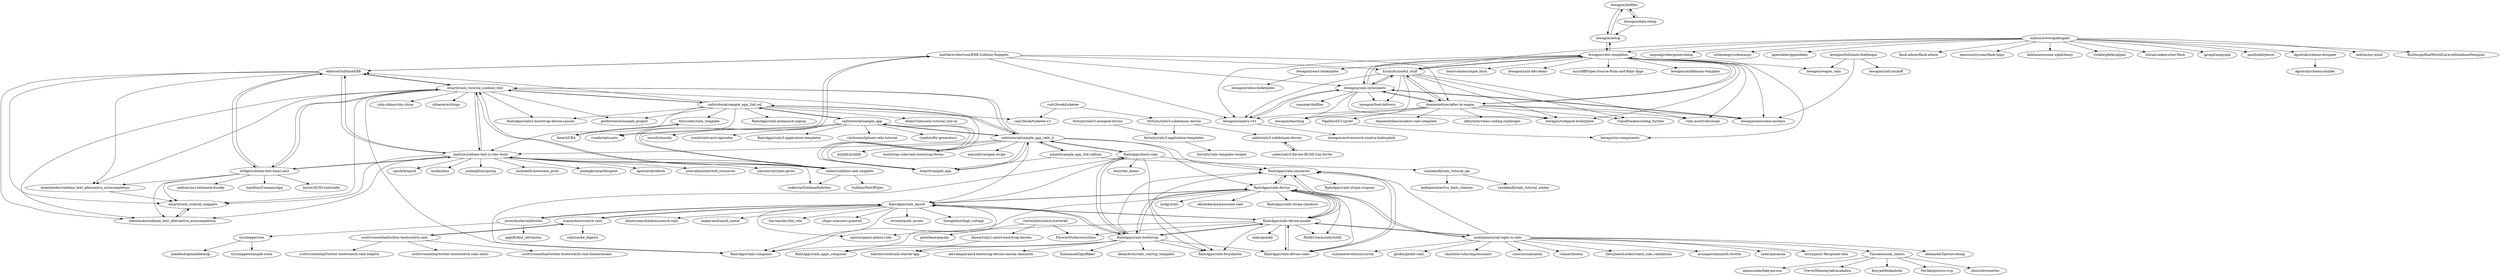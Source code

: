 digraph G {
"lewagon/dotfiles" -> "lewagon/setup"
"lewagon/dotfiles" -> "lewagon/data-setup"
"lewagon/setup" -> "lewagon/dotfiles"
"lewagon/setup" -> "lewagon/rails-templates"
"ondras/wwwsqldesigner" -> "ondras/my-mind" ["e"=1]
"ondras/wwwsqldesigner" -> "BioDesignRealWorld/LaravelDatabaseDesigner" ["e"=1]
"ondras/wwwsqldesigner" -> "miguelgrinberg/microblog" ["e"=1]
"ondras/wwwsqldesigner" -> "lewagon/rails-templates"
"ondras/wwwsqldesigner" -> "schemaspy/schemaspy" ["e"=1]
"ondras/wwwsqldesigner" -> "pgmodeler/pgmodeler" ["e"=1]
"ondras/wwwsqldesigner" -> "Agontuk/schema-designer"
"ondras/wwwsqldesigner" -> "flask-admin/flask-admin" ["e"=1]
"ondras/wwwsqldesigner" -> "maxcountryman/flask-login" ["e"=1]
"ondras/wwwsqldesigner" -> "dahlia/awesome-sqlalchemy" ["e"=1]
"ondras/wwwsqldesigner" -> "rickbergfalk/sqlpad" ["e"=1]
"ondras/wwwsqldesigner" -> "sloria/cookiecutter-flask" ["e"=1]
"ondras/wwwsqldesigner" -> "jgraph/mxgraph" ["e"=1]
"ondras/wwwsqldesigner" -> "Eschults/useful_stuff"
"ondras/wwwsqldesigner" -> "paulhodel/jexcel" ["e"=1]
"lewagon/data-setup" -> "lewagon/dotfiles"
"lewagon/data-setup" -> "lewagon/setup"
"railstutorial/sample_app" -> "railstutorial/sample_app_2nd_ed"
"railstutorial/sample_app" -> "railstutorial/sample_app_rails_4"
"railstutorial/sample_app" -> "mhartl/sample_app"
"railstutorial/sample_app" -> "ryanb/railscasts" ["e"=1]
"railstutorial/sample_app" -> "insoshi/insoshi" ["e"=1]
"railstutorial/sample_app" -> "ryanb/railscasts-episodes" ["e"=1]
"railstutorial/sample_app" -> "RailsApps/rails3-application-templates" ["e"=1]
"railstutorial/sample_app" -> "clarkware/iphone-rails-tutorial"
"railstutorial/sample_app" -> "ryanb/nifty-generators" ["e"=1]
"Timrael/social_shares" -> "adamcooke/fake-person"
"Timrael/social_shares" -> "TrevorHinesley/abracadabra" ["e"=1]
"Timrael/social_shares" -> "KosyanMedia/ereb"
"Timrael/social_shares" -> "Pavliko/postcss-svg" ["e"=1]
"Timrael/social_shares" -> "bborn/lewsnetter" ["e"=1]
"diowa/ruby2-rails4-bootstrap-heroku" -> "nileshtrivedi/rails-starter-app"
"railstutorial/sample_app_rails_4" -> "railstutorial/sample_app_2nd_ed"
"railstutorial/sample_app_rails_4" -> "railstutorial/sample_app"
"railstutorial/sample_app_rails_4" -> "mhartl/sample_app"
"railstutorial/sample_app_rails_4" -> "mhartl/sample_app_3rd_edition"
"railstutorial/sample_app_rails_4" -> "RailsApps/learn-rails"
"railstutorial/sample_app_rails_4" -> "mhartl/rails_tutorial_sublime_text"
"railstutorial/sample_app_rails_4" -> "RailsApps/rails-omniauth"
"railstutorial/sample_app_rails_4" -> "RailsApps/rails_layout"
"railstutorial/sample_app_rails_4" -> "maltize/sublime-text-2-ruby-tests"
"railstutorial/sample_app_rails_4" -> "publify/publify" ["e"=1]
"railstutorial/sample_app_rails_4" -> "RailsApps/rails-devise"
"railstutorial/sample_app_rails_4" -> "bootstrap-ruby/rails-bootstrap-forms" ["e"=1]
"railstutorial/sample_app_rails_4" -> "masuidrive/open-wripe" ["e"=1]
"lewagon/rails-templates" -> "lewagon/rails-stylesheets"
"lewagon/rails-templates" -> "Eschults/useful_stuff"
"lewagon/rails-templates" -> "damienlethiec/after-le-wagon"
"lewagon/rails-templates" -> "lewagon/sinatra-101"
"lewagon/rails-templates" -> "lewagon/ui-components"
"lewagon/rails-templates" -> "lewagon/awesome-navbars"
"lewagon/rails-templates" -> "lewagon/webpack-boilerplate"
"lewagon/rails-templates" -> "lewagon/react-boilerplate"
"lewagon/rails-templates" -> "heartcombo/simple_form" ["e"=1]
"lewagon/rails-templates" -> "lewagon/rails-k8s-demo" ["e"=1]
"lewagon/rails-templates" -> "lewagon/setup"
"lewagon/rails-templates" -> "asyraffff/Open-Source-Ruby-and-Rails-Apps" ["e"=1]
"lewagon/rails-templates" -> "lewagon/wagon_rails"
"lewagon/rails-templates" -> "ruby-nord/rubyshops"
"lewagon/rails-templates" -> "lewagon/middleman-template"
"railstutorial/sample_app_2nd_ed" -> "railstutorial/sample_app"
"railstutorial/sample_app_2nd_ed" -> "railstutorial/sample_app_rails_4"
"railstutorial/sample_app_2nd_ed" -> "mhartl/rails_tutorial_sublime_text"
"railstutorial/sample_app_2nd_ed" -> "RailsApps/rails3-bootstrap-devise-cancan" ["e"=1]
"railstutorial/sample_app_2nd_ed" -> "RailsApps/rails-prelaunch-signup" ["e"=1]
"railstutorial/sample_app_2nd_ed" -> "perfectionist/sample_project"
"railstutorial/sample_app_2nd_ed" -> "ryanb/railscasts" ["e"=1]
"railstutorial/sample_app_2nd_ed" -> "maltize/sublime-text-2-ruby-tests"
"railstutorial/sample_app_2nd_ed" -> "eddorre/SublimeERB"
"railstutorial/sample_app_2nd_ed" -> "foxycoder/rails_template"
"railstutorial/sample_app_2nd_ed" -> "rails3book/ticketee-v2"
"railstutorial/sample_app_2nd_ed" -> "AndorChen/rails-tutorial-2nd-cn" ["e"=1]
"mhartl/sample_app_3rd_edition" -> "mhartl/sample_app"
"mhartl/sample_app_3rd_edition" -> "railstutorial/sample_app_rails_4"
"mhartl/sample_app_3rd_edition" -> "vasilakisfil/rails_tutorial_api"
"RailsApps/rails_layout" -> "evrone/quiet_assets" ["e"=1]
"RailsApps/rails_layout" -> "thoughtbot/high_voltage" ["e"=1]
"RailsApps/rails_layout" -> "RailsApps/rails-devise"
"RailsApps/rails_layout" -> "RailsApps/rails-devise-pundit"
"RailsApps/rails_layout" -> "nicoschuele/railsbricks"
"RailsApps/rails_layout" -> "elasticsearch/elasticsearch-rails" ["e"=1]
"RailsApps/rails_layout" -> "makaroni4/sandi_meter" ["e"=1]
"RailsApps/rails_layout" -> "maxim/bootswatch-rails"
"RailsApps/rails_layout" -> "RailsApps/rails_apps_composer" ["e"=1]
"RailsApps/rails_layout" -> "RailsApps/rails-composer" ["e"=1]
"RailsApps/rails_layout" -> "upmin/upmin-admin-ruby" ["e"=1]
"RailsApps/rails_layout" -> "RailsApps/rails-bootstrap"
"RailsApps/rails_layout" -> "the-teacher/the_role" ["e"=1]
"RailsApps/rails_layout" -> "chaps-io/access-granted" ["e"=1]
"mhartl/rails_tutorial_sublime_text" -> "maltize/sublime-text-2-ruby-tests"
"mhartl/rails_tutorial_sublime_text" -> "eddorre/SublimeERB"
"mhartl/rails_tutorial_sublime_text" -> "mhartl/rails_tutorial_snippets"
"mhartl/rails_tutorial_sublime_text" -> "n00ge/sublime-text-haml-sass"
"mhartl/rails_tutorial_sublime_text" -> "atombender/sublime_text_alternative_autocompletion"
"mhartl/rails_tutorial_sublime_text" -> "perfectionist/sample_project"
"mhartl/rails_tutorial_sublime_text" -> "tadast/sublime-rails-snippets"
"mhartl/rails_tutorial_sublime_text" -> "alexstaubo/sublime_text_alternative_autocompletion"
"mhartl/rails_tutorial_sublime_text" -> "railstutorial/sample_app_2nd_ed"
"mhartl/rails_tutorial_sublime_text" -> "mhartl/sample_app"
"mhartl/rails_tutorial_sublime_text" -> "RailsApps/rails-composer" ["e"=1]
"mhartl/rails_tutorial_sublime_text" -> "ruby-china/ruby-china" ["e"=1]
"mhartl/rails_tutorial_sublime_text" -> "railstutorial/sample_app_rails_4"
"mhartl/rails_tutorial_sublime_text" -> "RailsApps/rails3-bootstrap-devise-cancan" ["e"=1]
"mhartl/rails_tutorial_sublime_text" -> "chloerei/writings" ["e"=1]
"tadast/sublime-rails-snippets" -> "maltize/sublime-text-2-ruby-tests"
"tadast/sublime-rails-snippets" -> "mhartl/rails_tutorial_sublime_text"
"tadast/sublime-rails-snippets" -> "SublimeText/RSpec"
"tadast/sublime-rails-snippets" -> "matthewrobertson/ERB-Sublime-Snippets"
"tadast/sublime-rails-snippets" -> "noklesta/SublimeRailsNav"
"mhartl/sample_app" -> "railstutorial/sample_app"
"mhartl/sample_app" -> "railstutorial/sample_app_rails_4"
"RailsApps/rails-omniauth" -> "RailsApps/rails-devise-roles"
"RailsApps/rails-omniauth" -> "RailsApps/rails-foundation"
"RailsApps/rails-omniauth" -> "RailsApps/rails-devise-pundit"
"RailsApps/rails-omniauth" -> "RailsApps/rails-devise"
"RailsApps/rails-omniauth" -> "RailsApps/rails-stripe-coupons"
"damienlethiec/after-le-wagon" -> "Eschults/useful_stuff"
"damienlethiec/after-le-wagon" -> "lewagon/rails-stylesheets"
"damienlethiec/after-le-wagon" -> "lewagon/rails-templates"
"damienlethiec/after-le-wagon" -> "ClaraMorgen/coding_further"
"damienlethiec/after-le-wagon" -> "lewagon/sinatra-101"
"damienlethiec/after-le-wagon" -> "lewagon/webpack-boilerplate"
"damienlethiec/after-le-wagon" -> "lewagon/teaching"
"damienlethiec/after-le-wagon" -> "Papillard/UI-sprint"
"damienlethiec/after-le-wagon" -> "lewagon/awesome-navbars"
"damienlethiec/after-le-wagon" -> "ruby-nord/rubyshops"
"damienlethiec/after-le-wagon" -> "damienlethiec/modern-rails-template"
"damienlethiec/after-le-wagon" -> "nfilzi/interviews-coding-challenges"
"RailsApps/rails-devise-pundit" -> "RailsApps/rails-devise"
"RailsApps/rails-devise-pundit" -> "RailsApps/rails-devise-roles"
"RailsApps/rails-devise-pundit" -> "RailsApps/rails-omniauth"
"RailsApps/rails-devise-pundit" -> "RolifyCommunity/rolify" ["e"=1]
"RailsApps/rails-devise-pundit" -> "RailsApps/rails_layout"
"RailsApps/rails-devise-pundit" -> "elabs/pundit" ["e"=1]
"RailsApps/rails-devise-pundit" -> "mohitjain/social-login-in-rails"
"RailsApps/rails-devise-pundit" -> "upmin/upmin-admin-ruby" ["e"=1]
"RailsApps/rails-devise-pundit" -> "RailsApps/rails-bootstrap"
"RailsApps/rails-devise-pundit" -> "RailsApps/rails-foundation"
"RailsApps/rails-devise-pundit" -> "FlyoverWorks/storytime" ["e"=1]
"fortuity/rails3-subdomain-devise" -> "salex/rails3-subdomain-devise"
"fortuity/rails3-subdomain-devise" -> "fortuity/rails3-application-templates"
"rails3book/ticketee" -> "rails3book/ticketee-v2"
"rails3book/ticketee" -> "fortuity/rails3-subdomain-devise"
"nicoschuele/railsbricks" -> "applift/fast_attributes" ["e"=1]
"nicoschuele/railsbricks" -> "RailsApps/rails_layout"
"nicoschuele/railsbricks" -> "tryshoppe/core"
"salex/rails3-Devise-BCSD-Can-Invite" -> "salex/rails3-subdomain-devise"
"maxim/bootswatch-rails" -> "scottvrosenthal/twitter-bootswatch-rails"
"maxim/bootswatch-rails" -> "RailsApps/rails_layout"
"maxim/bootswatch-rails" -> "rails/cache_digests" ["e"=1]
"RailsApps/rails-devise" -> "RailsApps/rails-devise-pundit"
"RailsApps/rails-devise" -> "RailsApps/rails_layout"
"RailsApps/rails-devise" -> "RailsApps/rails-bootstrap"
"RailsApps/rails-devise" -> "RailsApps/rails-omniauth"
"RailsApps/rails-devise" -> "RailsApps/rails-devise-roles"
"RailsApps/rails-devise" -> "mohitjain/social-login-in-rails"
"RailsApps/rails-devise" -> "RailsApps/rails-composer" ["e"=1]
"RailsApps/rails-devise" -> "nickjj/orats" ["e"=1]
"RailsApps/rails-devise" -> "ekremkaraca/awesome-rails" ["e"=1]
"RailsApps/rails-devise" -> "RailsApps/rails-stripe-checkout"
"RailsApps/rails-devise" -> "RolifyCommunity/rolify" ["e"=1]
"n00ge/sublime-text-haml-sass" -> "mhartl/rails_tutorial_snippets"
"n00ge/sublime-text-haml-sass" -> "eddorre/SublimeERB"
"n00ge/sublime-text-haml-sass" -> "mhartl/rails_tutorial_sublime_text"
"n00ge/sublime-text-haml-sass" -> "maltize/sublime-text-2-ruby-tests"
"n00ge/sublime-text-haml-sass" -> "alexstaubo/sublime_text_alternative_autocompletion"
"n00ge/sublime-text-haml-sass" -> "nathos/sass-textmate-bundle" ["e"=1]
"n00ge/sublime-text-haml-sass" -> "atombender/sublime_text_alternative_autocompletion"
"n00ge/sublime-text-haml-sass" -> "handlino/CompassApp" ["e"=1]
"n00ge/sublime-text-haml-sass" -> "kuroir/SCSS.tmbundle" ["e"=1]
"RailsApps/learn-rails" -> "RailsApps/rails-bootstrap"
"RailsApps/learn-rails" -> "railstutorial/sample_app_rails_4"
"RailsApps/learn-rails" -> "RailsApps/rails-composer" ["e"=1]
"RailsApps/learn-rails" -> "RailsApps/rails-foundation"
"RailsApps/learn-rails" -> "RailsApps/rails_layout"
"RailsApps/learn-rails" -> "RailsApps/rails-omniauth"
"RailsApps/learn-rails" -> "neo/ruby_koans" ["e"=1]
"mohitjain/social-login-in-rails" -> "AlexanderZaytsev/domp"
"mohitjain/social-login-in-rails" -> "runtimerevolution/survey" ["e"=1]
"mohitjain/social-login-in-rails" -> "RailsApps/rails-devise-pundit"
"mohitjain/social-login-in-rails" -> "RailsApps/rails-devise"
"mohitjain/social-login-in-rails" -> "geokit/geokit-rails" ["e"=1]
"mohitjain/social-login-in-rails" -> "RailsApps/rails-omniauth"
"mohitjain/social-login-in-rails" -> "charlotte-ruby/impressionist" ["e"=1]
"mohitjain/social-login-in-rails" -> "cmer/socialization" ["e"=1]
"mohitjain/social-login-in-rails" -> "volmer/bootsy" ["e"=1]
"mohitjain/social-login-in-rails" -> "DavyJonesLocker/client_side_validations" ["e"=1]
"mohitjain/social-login-in-rails" -> "Timrael/social_shares"
"mohitjain/social-login-in-rails" -> "arunagw/omniauth-twitter" ["e"=1]
"mohitjain/social-login-in-rails" -> "radar/paranoia" ["e"=1]
"mohitjain/social-login-in-rails" -> "tors/jquery-fileupload-rails" ["e"=1]
"starterkits/rails4-starterkit" -> "diowa/ruby2-rails4-bootstrap-heroku"
"starterkits/rails4-starterkit" -> "FlyoverWorks/storytime" ["e"=1]
"starterkits/rails4-starterkit" -> "peterkeen/payola" ["e"=1]
"tryshoppe/core" -> "tryshoppe/example-store"
"tryshoppe/core" -> "nimbleshop/nimbleshop"
"maltize/sublime-text-2-ruby-tests" -> "mhartl/rails_tutorial_sublime_text"
"maltize/sublime-text-2-ruby-tests" -> "eddorre/SublimeERB"
"maltize/sublime-text-2-ruby-tests" -> "sporkrb/spork" ["e"=1]
"maltize/sublime-text-2-ruby-tests" -> "burke/zeus" ["e"=1]
"maltize/sublime-text-2-ruby-tests" -> "mhartl/rails_tutorial_snippets"
"maltize/sublime-text-2-ruby-tests" -> "alexstaubo/sublime_text_alternative_autocompletion"
"maltize/sublime-text-2-ruby-tests" -> "n00ge/sublime-text-haml-sass"
"maltize/sublime-text-2-ruby-tests" -> "jonleighton/spring" ["e"=1]
"maltize/sublime-text-2-ruby-tests" -> "tadast/sublime-rails-snippets"
"maltize/sublime-text-2-ruby-tests" -> "michaeldv/awesome_print" ["e"=1]
"maltize/sublime-text-2-ruby-tests" -> "jonleighton/poltergeist" ["e"=1]
"maltize/sublime-text-2-ruby-tests" -> "apotonick/reform" ["e"=1]
"maltize/sublime-text-2-ruby-tests" -> "josevalim/inherited_resources" ["e"=1]
"maltize/sublime-text-2-ruby-tests" -> "jimweirich/rspec-given" ["e"=1]
"maltize/sublime-text-2-ruby-tests" -> "noklesta/SublimeRailsNav"
"lewagon/rails-stylesheets" -> "lewagon/sinatra-101"
"lewagon/rails-stylesheets" -> "lewagon/awesome-navbars"
"lewagon/rails-stylesheets" -> "lewagon/rails-templates"
"lewagon/rails-stylesheets" -> "damienlethiec/after-le-wagon"
"lewagon/rails-stylesheets" -> "lewagon/webpack-boilerplate"
"lewagon/rails-stylesheets" -> "Eschults/useful_stuff"
"lewagon/rails-stylesheets" -> "lewagon/food-delivery"
"lewagon/rails-stylesheets" -> "ssaunier/dotfiles"
"lewagon/rails-stylesheets" -> "lewagon/teaching"
"scottvrosenthal/twitter-bootswatch-rails" -> "scottvrosenthal/twitter-bootswatch-rails-demo"
"scottvrosenthal/twitter-bootswatch-rails" -> "maxim/bootswatch-rails"
"scottvrosenthal/twitter-bootswatch-rails" -> "scottvrosenthal/twitter-bootswatch-rails-fontawesome"
"scottvrosenthal/twitter-bootswatch-rails" -> "scottvrosenthal/twitter-bootswatch-rails-helpers"
"Papillard/UI-sprint" -> "lewagon/ui-components"
"lewagon/fullstack-challenges" -> "lewagon/wagon_rails"
"lewagon/fullstack-challenges" -> "lewagon/rails-kickoff"
"lewagon/fullstack-challenges" -> "lewagon/awesome-navbars"
"Eschults/useful_stuff" -> "damienlethiec/after-le-wagon"
"Eschults/useful_stuff" -> "lewagon/rails-templates"
"Eschults/useful_stuff" -> "lewagon/rails-stylesheets"
"Eschults/useful_stuff" -> "lewagon/sinatra-101"
"Eschults/useful_stuff" -> "ruby-nord/rubyshops"
"Eschults/useful_stuff" -> "lewagon/webpack-boilerplate"
"Eschults/useful_stuff" -> "ClaraMorgen/coding_further"
"Eschults/useful_stuff" -> "lewagon/teaching"
"Eschults/useful_stuff" -> "lewagon/food-delivery"
"RailsApps/rails-devise-roles" -> "RailsApps/rails-omniauth"
"RailsApps/rails-devise-roles" -> "RailsApps/rails-devise-pundit"
"RailsApps/rails-bootstrap" -> "RailsApps/rails-devise"
"RailsApps/rails-bootstrap" -> "RailsApps/rails_layout"
"RailsApps/rails-bootstrap" -> "RailsApps/rails-composer" ["e"=1]
"RailsApps/rails-bootstrap" -> "RailsApps/learn-rails"
"RailsApps/rails-bootstrap" -> "alex-klepa/rails4-bootstrap-devise-cancan-omniauth"
"RailsApps/rails-bootstrap" -> "RailsApps/rails-devise-pundit"
"RailsApps/rails-bootstrap" -> "RailsApps/rails-foundation"
"RailsApps/rails-bootstrap" -> "RailsApps/rails-omniauth"
"RailsApps/rails-bootstrap" -> "RailsApps/rails_apps_composer" ["e"=1]
"RailsApps/rails-bootstrap" -> "EmmanuelOga/ffaker" ["e"=1]
"RailsApps/rails-bootstrap" -> "nileshtrivedi/rails-starter-app"
"RailsApps/rails-bootstrap" -> "dennybritz/rails_startup_template" ["e"=1]
"RailsApps/rails-bootstrap" -> "RailsApps/rails-devise-roles"
"iboard/CBA" -> "foxycoder/rails_template"
"lewagon/sinatra-101" -> "lewagon/rails-stylesheets"
"lewagon/sinatra-101" -> "lewagon/activerecord-sinatra-boilerplate"
"matthewrobertson/ERB-Sublime-Snippets" -> "eddorre/SublimeERB"
"matthewrobertson/ERB-Sublime-Snippets" -> "lewagon/rails-stylesheets"
"matthewrobertson/ERB-Sublime-Snippets" -> "tadast/sublime-rails-snippets"
"matthewrobertson/ERB-Sublime-Snippets" -> "lewagon/sinatra-101"
"matthewrobertson/ERB-Sublime-Snippets" -> "damienlethiec/after-le-wagon"
"matthewrobertson/ERB-Sublime-Snippets" -> "Eschults/useful_stuff"
"Agontuk/schema-designer" -> "Agontuk/schema-builder"
"lewagon/react-boilerplate" -> "lewagon/redux-boilerplate"
"fortuity/rails3-mongoid-devise" -> "fortuity/rails3-application-templates"
"vasilakisfil/rails_tutorial_api" -> "vasilakisfil/rails_tutorial_ember"
"vasilakisfil/rails_tutorial_api" -> "kollegorna/active_hash_relation"
"salex/rails3-subdomain-devise" -> "salex/rails3-Devise-BCSD-Can-Invite"
"lewagon/awesome-navbars" -> "lewagon/rails-stylesheets"
"fortuity/rails3-application-templates" -> "fortuity/rails-template-recipes"
"eddorre/SublimeERB" -> "mhartl/rails_tutorial_snippets"
"eddorre/SublimeERB" -> "mhartl/rails_tutorial_sublime_text"
"eddorre/SublimeERB" -> "maltize/sublime-text-2-ruby-tests"
"eddorre/SublimeERB" -> "atombender/sublime_text_alternative_autocompletion"
"eddorre/SublimeERB" -> "alexstaubo/sublime_text_alternative_autocompletion"
"eddorre/SublimeERB" -> "n00ge/sublime-text-haml-sass"
"eddorre/SublimeERB" -> "matthewrobertson/ERB-Sublime-Snippets"
"mhartl/rails_tutorial_snippets" -> "alexstaubo/sublime_text_alternative_autocompletion"
"alexstaubo/sublime_text_alternative_autocompletion" -> "mhartl/rails_tutorial_snippets"
"atombender/sublime_text_alternative_autocompletion" -> "mhartl/rails_tutorial_snippets"
"foxycoder/rails_template" -> "iboard/CBA"
"lewagon/dotfiles" ["l"="7.598,-29.513"]
"lewagon/setup" ["l"="7.568,-29.593"]
"lewagon/data-setup" ["l"="7.545,-29.527"]
"lewagon/rails-templates" ["l"="7.548,-29.693"]
"ondras/wwwsqldesigner" ["l"="7.621,-29.718"]
"ondras/my-mind" ["l"="9.826,-13.669"]
"BioDesignRealWorld/LaravelDatabaseDesigner" ["l"="-24.327,-40.421"]
"miguelgrinberg/microblog" ["l"="19.992,1.476"]
"schemaspy/schemaspy" ["l"="13.53,23.665"]
"pgmodeler/pgmodeler" ["l"="-9.103,-4.704"]
"Agontuk/schema-designer" ["l"="7.672,-29.72"]
"flask-admin/flask-admin" ["l"="20,1.514"]
"maxcountryman/flask-login" ["l"="19.971,1.562"]
"dahlia/awesome-sqlalchemy" ["l"="22.752,3.675"]
"rickbergfalk/sqlpad" ["l"="-9.012,-4.423"]
"sloria/cookiecutter-flask" ["l"="20.019,1.474"]
"jgraph/mxgraph" ["l"="13.955,-7.991"]
"Eschults/useful_stuff" ["l"="7.553,-29.734"]
"paulhodel/jexcel" ["l"="14.065,-8.493"]
"railstutorial/sample_app" ["l"="7.443,-29.951"]
"railstutorial/sample_app_2nd_ed" ["l"="7.446,-29.921"]
"railstutorial/sample_app_rails_4" ["l"="7.41,-29.959"]
"mhartl/sample_app" ["l"="7.415,-29.936"]
"ryanb/railscasts" ["l"="8.943,-30.414"]
"insoshi/insoshi" ["l"="8.931,-30.401"]
"ryanb/railscasts-episodes" ["l"="8.977,-30.398"]
"RailsApps/rails3-application-templates" ["l"="8.969,-30.388"]
"clarkware/iphone-rails-tutorial" ["l"="7.474,-29.97"]
"ryanb/nifty-generators" ["l"="8.974,-30.436"]
"Timrael/social_shares" ["l"="7.387,-30.145"]
"adamcooke/fake-person" ["l"="7.372,-30.176"]
"TrevorHinesley/abracadabra" ["l"="8.368,-30.334"]
"KosyanMedia/ereb" ["l"="7.403,-30.168"]
"Pavliko/postcss-svg" ["l"="11.776,-35.341"]
"bborn/lewsnetter" ["l"="8.292,-30.387"]
"diowa/ruby2-rails4-bootstrap-heroku" ["l"="7.478,-30.104"]
"nileshtrivedi/rails-starter-app" ["l"="7.434,-30.07"]
"mhartl/sample_app_3rd_edition" ["l"="7.372,-29.942"]
"RailsApps/learn-rails" ["l"="7.387,-29.997"]
"mhartl/rails_tutorial_sublime_text" ["l"="7.441,-29.893"]
"RailsApps/rails-omniauth" ["l"="7.399,-30.026"]
"RailsApps/rails_layout" ["l"="7.339,-30.036"]
"maltize/sublime-text-2-ruby-tests" ["l"="7.463,-29.879"]
"publify/publify" ["l"="8.602,-30.476"]
"RailsApps/rails-devise" ["l"="7.386,-30.045"]
"bootstrap-ruby/rails-bootstrap-forms" ["l"="8.744,-30.556"]
"masuidrive/open-wripe" ["l"="-11.155,-23.71"]
"lewagon/rails-stylesheets" ["l"="7.521,-29.728"]
"damienlethiec/after-le-wagon" ["l"="7.536,-29.735"]
"lewagon/sinatra-101" ["l"="7.518,-29.747"]
"lewagon/ui-components" ["l"="7.511,-29.69"]
"lewagon/awesome-navbars" ["l"="7.514,-29.706"]
"lewagon/webpack-boilerplate" ["l"="7.534,-29.713"]
"lewagon/react-boilerplate" ["l"="7.576,-29.675"]
"heartcombo/simple_form" ["l"="8.451,-30.902"]
"lewagon/rails-k8s-demo" ["l"="8.064,-30.755"]
"asyraffff/Open-Source-Ruby-and-Rails-Apps" ["l"="8.286,-30.91"]
"lewagon/wagon_rails" ["l"="7.511,-29.673"]
"ruby-nord/rubyshops" ["l"="7.566,-29.716"]
"lewagon/middleman-template" ["l"="7.546,-29.668"]
"RailsApps/rails3-bootstrap-devise-cancan" ["l"="8.923,-30.425"]
"RailsApps/rails-prelaunch-signup" ["l"="8.899,-30.393"]
"perfectionist/sample_project" ["l"="7.412,-29.908"]
"eddorre/SublimeERB" ["l"="7.459,-29.855"]
"foxycoder/rails_template" ["l"="7.388,-29.898"]
"rails3book/ticketee-v2" ["l"="7.517,-29.948"]
"AndorChen/rails-tutorial-2nd-cn" ["l"="7.269,-31.02"]
"vasilakisfil/rails_tutorial_api" ["l"="7.317,-29.922"]
"evrone/quiet_assets" ["l"="8.771,-30.527"]
"thoughtbot/high_voltage" ["l"="8.751,-30.614"]
"RailsApps/rails-devise-pundit" ["l"="7.371,-30.054"]
"nicoschuele/railsbricks" ["l"="7.284,-30.032"]
"elasticsearch/elasticsearch-rails" ["l"="8.664,-30.413"]
"makaroni4/sandi_meter" ["l"="8.506,-30.489"]
"maxim/bootswatch-rails" ["l"="7.297,-30.073"]
"RailsApps/rails_apps_composer" ["l"="8.89,-30.441"]
"RailsApps/rails-composer" ["l"="8.852,-30.606"]
"upmin/upmin-admin-ruby" ["l"="8.516,-30.434"]
"RailsApps/rails-bootstrap" ["l"="7.37,-30.029"]
"the-teacher/the_role" ["l"="8.678,-30.347"]
"chaps-io/access-granted" ["l"="8.441,-30.568"]
"mhartl/rails_tutorial_snippets" ["l"="7.437,-29.873"]
"n00ge/sublime-text-haml-sass" ["l"="7.434,-29.855"]
"atombender/sublime_text_alternative_autocompletion" ["l"="7.447,-29.865"]
"tadast/sublime-rails-snippets" ["l"="7.49,-29.851"]
"alexstaubo/sublime_text_alternative_autocompletion" ["l"="7.422,-29.87"]
"ruby-china/ruby-china" ["l"="7.364,-31.071"]
"chloerei/writings" ["l"="7.302,-31.08"]
"SublimeText/RSpec" ["l"="7.53,-29.854"]
"matthewrobertson/ERB-Sublime-Snippets" ["l"="7.503,-29.795"]
"noklesta/SublimeRailsNav" ["l"="7.474,-29.834"]
"RailsApps/rails-devise-roles" ["l"="7.407,-30.048"]
"RailsApps/rails-foundation" ["l"="7.383,-30.016"]
"RailsApps/rails-stripe-coupons" ["l"="7.363,-30"]
"ClaraMorgen/coding_further" ["l"="7.549,-29.761"]
"lewagon/teaching" ["l"="7.546,-29.719"]
"Papillard/UI-sprint" ["l"="7.494,-29.712"]
"damienlethiec/modern-rails-template" ["l"="7.57,-29.764"]
"nfilzi/interviews-coding-challenges" ["l"="7.568,-29.747"]
"RolifyCommunity/rolify" ["l"="8.627,-30.732"]
"elabs/pundit" ["l"="8.734,-30.629"]
"mohitjain/social-login-in-rails" ["l"="7.391,-30.082"]
"FlyoverWorks/storytime" ["l"="8.431,-30.483"]
"fortuity/rails3-subdomain-devise" ["l"="7.625,-29.991"]
"salex/rails3-subdomain-devise" ["l"="7.637,-30.015"]
"fortuity/rails3-application-templates" ["l"="7.663,-29.992"]
"rails3book/ticketee" ["l"="7.577,-29.971"]
"applift/fast_attributes" ["l"="8.462,-30.376"]
"tryshoppe/core" ["l"="7.228,-30.032"]
"salex/rails3-Devise-BCSD-Can-Invite" ["l"="7.648,-30.031"]
"scottvrosenthal/twitter-bootswatch-rails" ["l"="7.268,-30.099"]
"rails/cache_digests" ["l"="8.777,-30.327"]
"nickjj/orats" ["l"="8.397,-30.572"]
"ekremkaraca/awesome-rails" ["l"="8.569,-30.747"]
"RailsApps/rails-stripe-checkout" ["l"="7.359,-30.084"]
"nathos/sass-textmate-bundle" ["l"="9.998,-35.649"]
"handlino/CompassApp" ["l"="8.243,-31.646"]
"kuroir/SCSS.tmbundle" ["l"="8.35,-31.707"]
"neo/ruby_koans" ["l"="24.259,-24.307"]
"AlexanderZaytsev/domp" ["l"="7.41,-30.111"]
"runtimerevolution/survey" ["l"="-14.915,-7.826"]
"geokit/geokit-rails" ["l"="8.665,-30.674"]
"charlotte-ruby/impressionist" ["l"="8.631,-30.608"]
"cmer/socialization" ["l"="8.693,-30.466"]
"volmer/bootsy" ["l"="8.658,-30.539"]
"DavyJonesLocker/client_side_validations" ["l"="8.606,-30.673"]
"arunagw/omniauth-twitter" ["l"="9.009,-30.634"]
"radar/paranoia" ["l"="8.673,-30.515"]
"tors/jquery-fileupload-rails" ["l"="8.732,-30.478"]
"starterkits/rails4-starterkit" ["l"="7.507,-30.132"]
"peterkeen/payola" ["l"="8.484,-30.461"]
"tryshoppe/example-store" ["l"="7.202,-30.021"]
"nimbleshop/nimbleshop" ["l"="7.198,-30.044"]
"sporkrb/spork" ["l"="8.944,-30.478"]
"burke/zeus" ["l"="8.8,-30.444"]
"jonleighton/spring" ["l"="8.744,-30.364"]
"michaeldv/awesome_print" ["l"="8.812,-30.528"]
"jonleighton/poltergeist" ["l"="8.759,-30.357"]
"apotonick/reform" ["l"="8.635,-30.453"]
"josevalim/inherited_resources" ["l"="8.854,-30.456"]
"jimweirich/rspec-given" ["l"="8.68,-30.28"]
"lewagon/food-delivery" ["l"="7.534,-29.75"]
"ssaunier/dotfiles" ["l"="7.486,-29.735"]
"scottvrosenthal/twitter-bootswatch-rails-demo" ["l"="7.263,-30.124"]
"scottvrosenthal/twitter-bootswatch-rails-fontawesome" ["l"="7.247,-30.113"]
"scottvrosenthal/twitter-bootswatch-rails-helpers" ["l"="7.244,-30.098"]
"lewagon/fullstack-challenges" ["l"="7.478,-29.674"]
"lewagon/rails-kickoff" ["l"="7.455,-29.663"]
"alex-klepa/rails4-bootstrap-devise-cancan-omniauth" ["l"="7.324,-30.002"]
"EmmanuelOga/ffaker" ["l"="8.819,-30.395"]
"dennybritz/rails_startup_template" ["l"="8.586,-30.409"]
"iboard/CBA" ["l"="7.366,-29.886"]
"lewagon/activerecord-sinatra-boilerplate" ["l"="7.497,-29.756"]
"Agontuk/schema-builder" ["l"="7.7,-29.721"]
"lewagon/redux-boilerplate" ["l"="7.594,-29.666"]
"fortuity/rails3-mongoid-devise" ["l"="7.693,-29.988"]
"vasilakisfil/rails_tutorial_ember" ["l"="7.301,-29.902"]
"kollegorna/active_hash_relation" ["l"="7.28,-29.919"]
"fortuity/rails-template-recipes" ["l"="7.676,-30.006"]
}